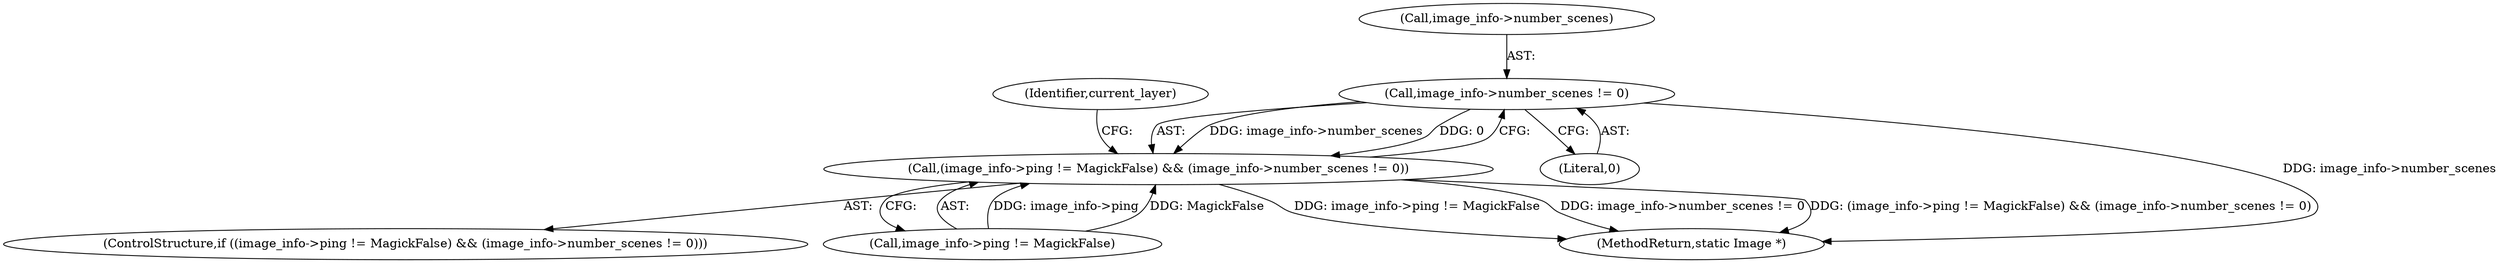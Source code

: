digraph "0_ImageMagick_d31fec57e9dfb0516deead2053a856e3c71e9751@pointer" {
"1000651" [label="(Call,image_info->number_scenes != 0)"];
"1000645" [label="(Call,(image_info->ping != MagickFalse) && (image_info->number_scenes != 0))"];
"1000644" [label="(ControlStructure,if ((image_info->ping != MagickFalse) && (image_info->number_scenes != 0)))"];
"1000646" [label="(Call,image_info->ping != MagickFalse)"];
"1000661" [label="(Identifier,current_layer)"];
"1000655" [label="(Literal,0)"];
"1000645" [label="(Call,(image_info->ping != MagickFalse) && (image_info->number_scenes != 0))"];
"1000651" [label="(Call,image_info->number_scenes != 0)"];
"1000999" [label="(MethodReturn,static Image *)"];
"1000652" [label="(Call,image_info->number_scenes)"];
"1000651" -> "1000645"  [label="AST: "];
"1000651" -> "1000655"  [label="CFG: "];
"1000652" -> "1000651"  [label="AST: "];
"1000655" -> "1000651"  [label="AST: "];
"1000645" -> "1000651"  [label="CFG: "];
"1000651" -> "1000999"  [label="DDG: image_info->number_scenes"];
"1000651" -> "1000645"  [label="DDG: image_info->number_scenes"];
"1000651" -> "1000645"  [label="DDG: 0"];
"1000645" -> "1000644"  [label="AST: "];
"1000645" -> "1000646"  [label="CFG: "];
"1000646" -> "1000645"  [label="AST: "];
"1000661" -> "1000645"  [label="CFG: "];
"1000645" -> "1000999"  [label="DDG: image_info->ping != MagickFalse"];
"1000645" -> "1000999"  [label="DDG: image_info->number_scenes != 0"];
"1000645" -> "1000999"  [label="DDG: (image_info->ping != MagickFalse) && (image_info->number_scenes != 0)"];
"1000646" -> "1000645"  [label="DDG: image_info->ping"];
"1000646" -> "1000645"  [label="DDG: MagickFalse"];
}
